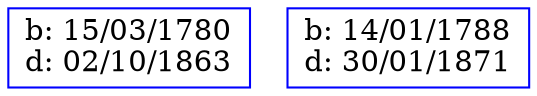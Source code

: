 digraph familyTree {
node [shape=box style=solid color=blue]
p00000001 [label="b: 15/03/1780\nd: 02/10/1863"]
p00000002 [label="b: 14/01/1788\nd: 30/01/1871"]
}
